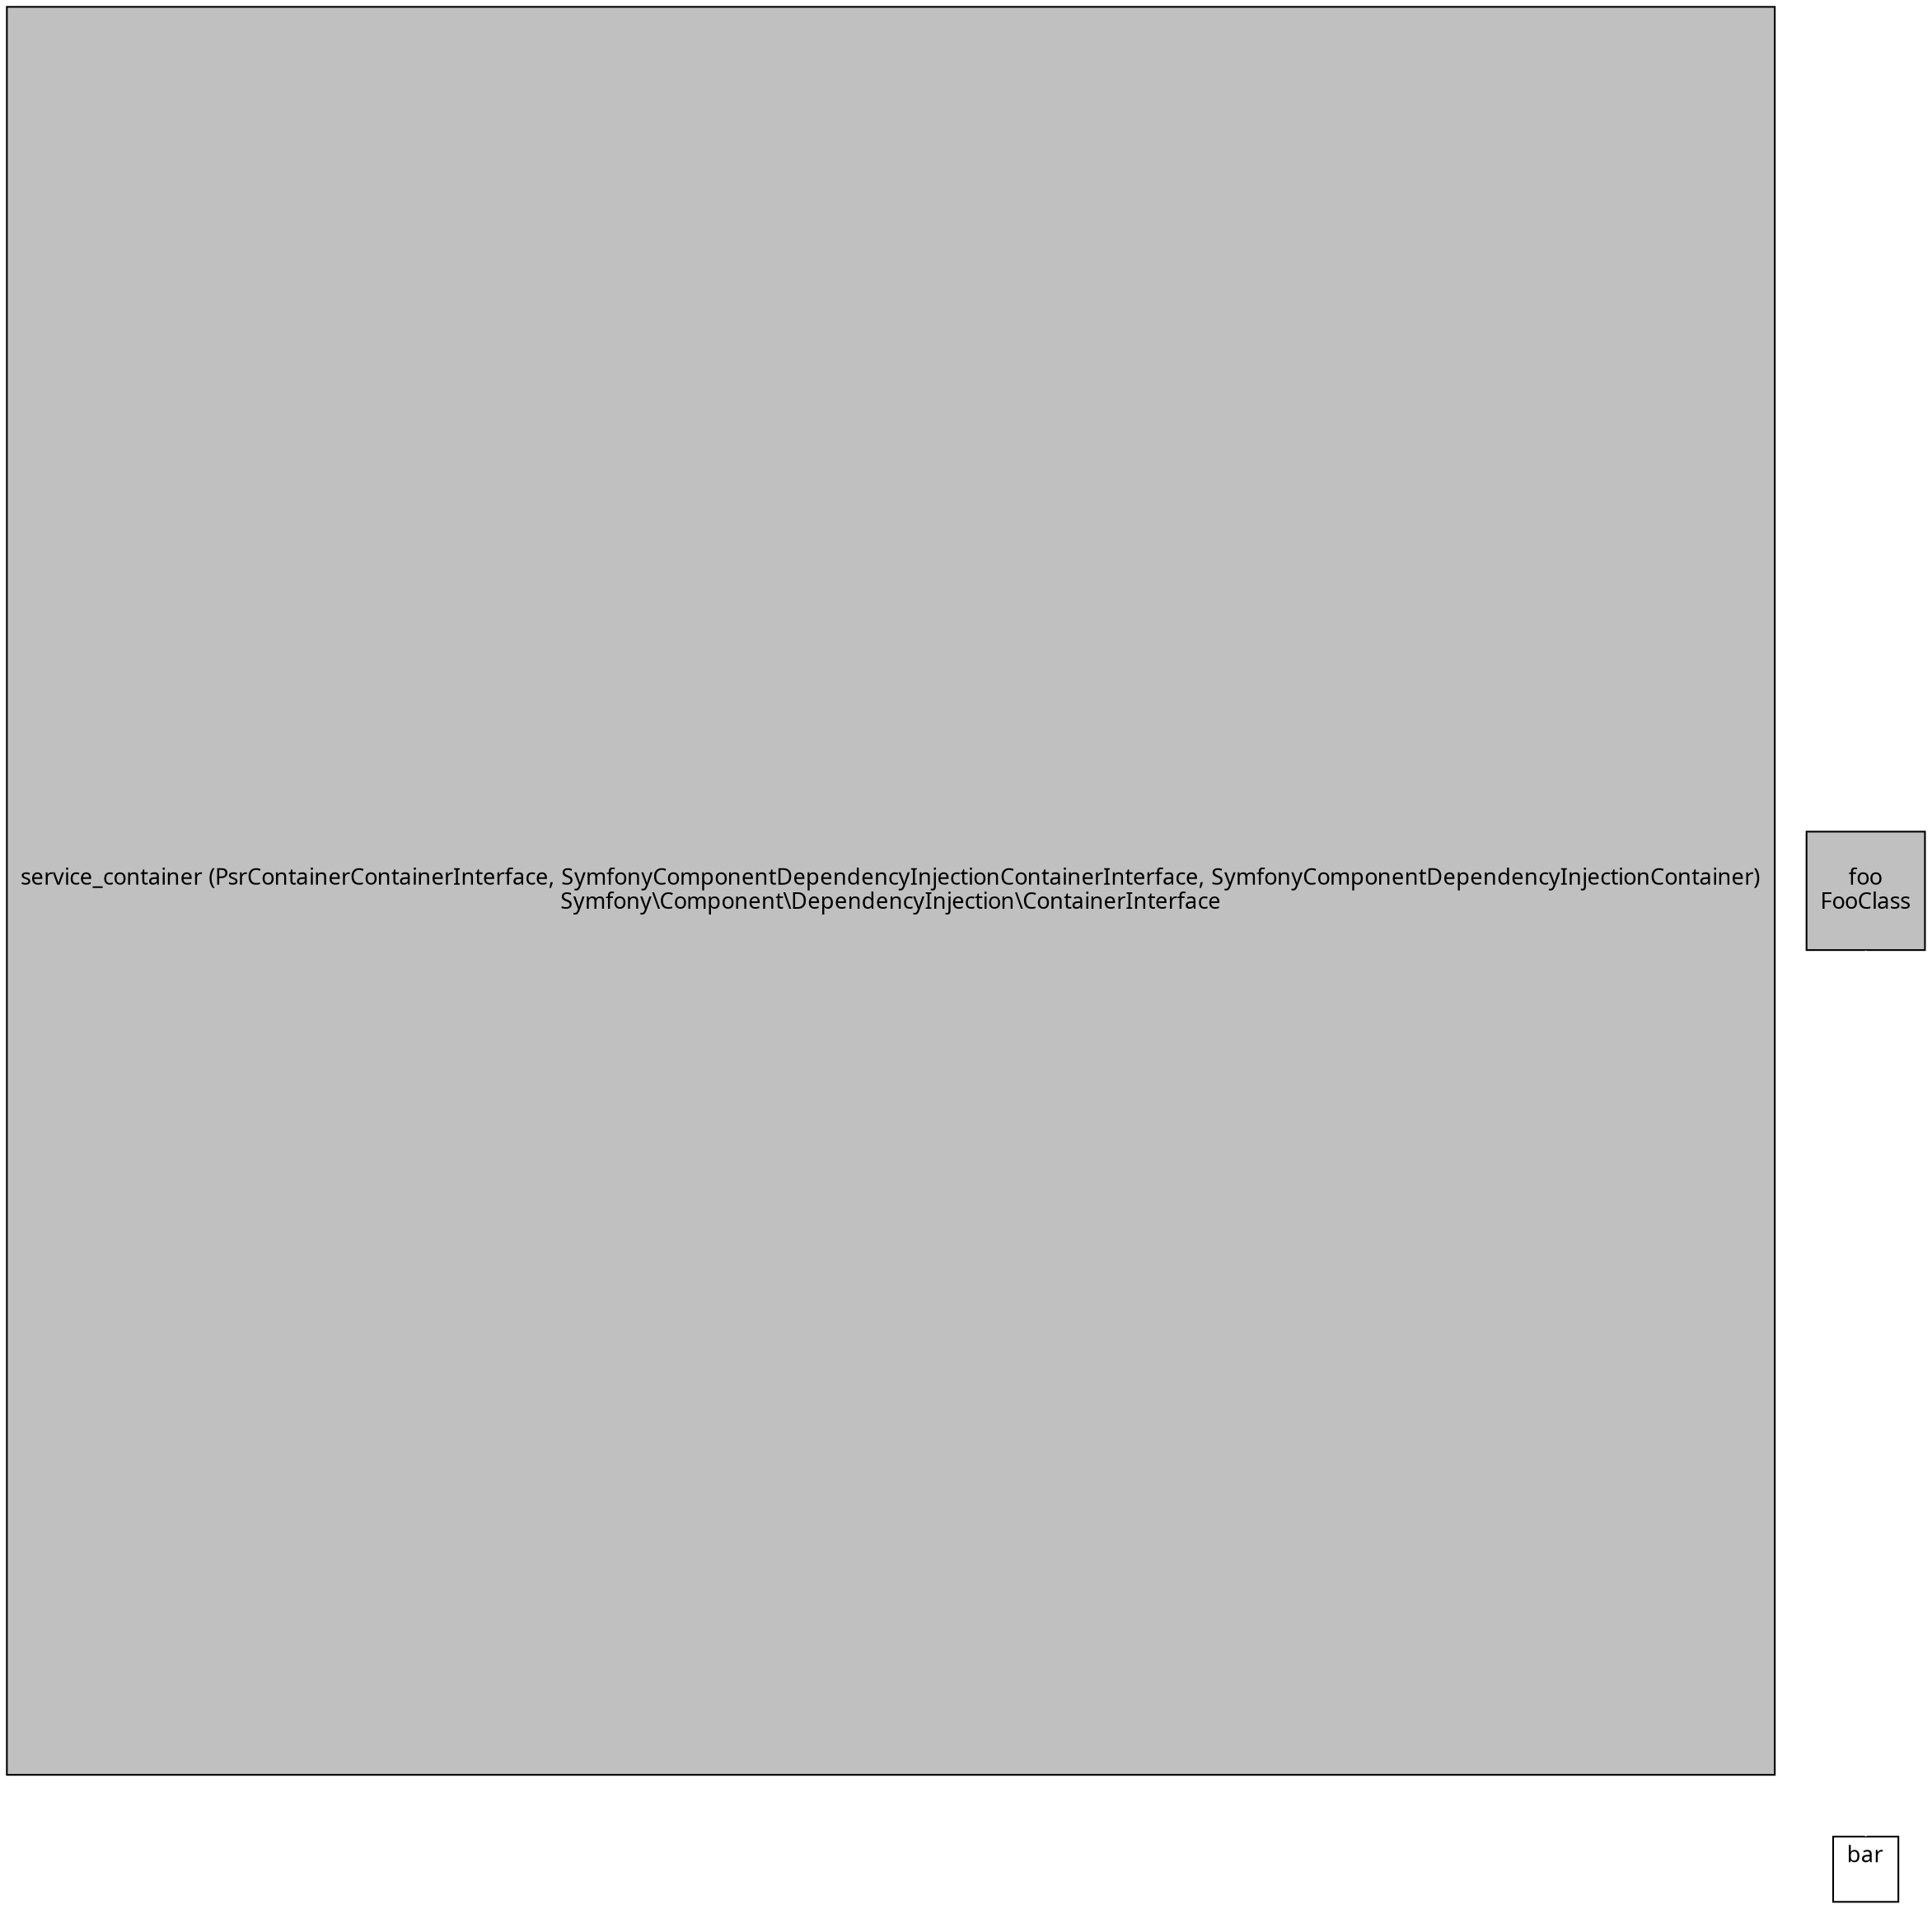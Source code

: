 digraph sc {
  ratio="normal"
  node [fontsize="13" fontname="Verdana" shape="square"];
  edge [fontsize="12" fontname="Verdana" color="white" arrowhead="closed" arrowsize="1"];

  node_service_container [label="service_container (Psr\Container\ContainerInterface, Symfony\Component\DependencyInjection\ContainerInterface, Symfony\Component\DependencyInjection\Container)\nSymfony\\Component\\DependencyInjection\\ContainerInterface\n", shape=square, fillcolor="grey", style="filled"];
  node_foo [label="foo\nFooClass\n", shape=square, fillcolor="grey", style="filled"];
  node_bar [label="bar\n\n", shape=square, fillcolor="red", style="empty"];
  node_foo -> node_bar [label="" style="filled"];
}
